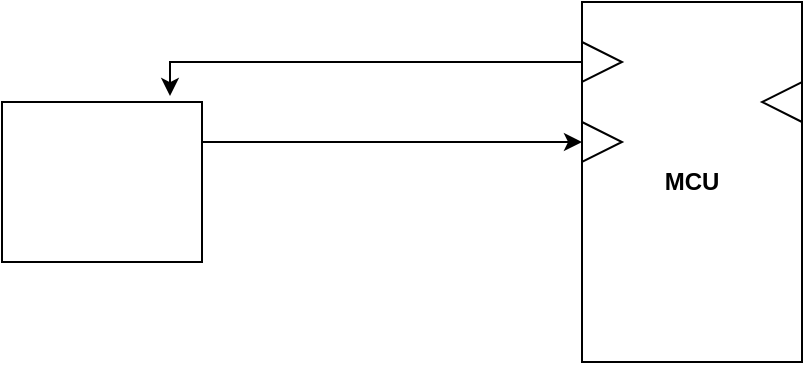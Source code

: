 <mxfile version="20.2.5" type="github">
  <diagram name="ABOV BLE" id="7e0a89b8-554c-2b80-1dc8-d5c74ca68de4">
    <mxGraphModel dx="1112" dy="1502" grid="1" gridSize="10" guides="1" tooltips="1" connect="1" arrows="1" fold="1" page="1" pageScale="1" pageWidth="1100" pageHeight="850" background="none" math="0" shadow="0">
      <root>
        <mxCell id="0" />
        <mxCell id="1" parent="0" />
        <mxCell id="hUwfkyst4RxsE2nEBpa8-10" style="edgeStyle=orthogonalEdgeStyle;rounded=0;orthogonalLoop=1;jettySize=auto;html=1;exitX=1;exitY=0.25;exitDx=0;exitDy=0;entryX=0;entryY=0.5;entryDx=0;entryDy=0;" edge="1" parent="1" source="hUwfkyst4RxsE2nEBpa8-1" target="hUwfkyst4RxsE2nEBpa8-5">
          <mxGeometry relative="1" as="geometry" />
        </mxCell>
        <mxCell id="hUwfkyst4RxsE2nEBpa8-1" value="" style="rounded=0;whiteSpace=wrap;html=1;" vertex="1" parent="1">
          <mxGeometry x="540" y="500" width="100" height="80" as="geometry" />
        </mxCell>
        <mxCell id="hUwfkyst4RxsE2nEBpa8-2" value="MCU" style="rounded=0;whiteSpace=wrap;html=1;fontStyle=1;verticalAlign=middle;" vertex="1" parent="1">
          <mxGeometry x="830" y="450" width="110" height="180" as="geometry" />
        </mxCell>
        <mxCell id="hUwfkyst4RxsE2nEBpa8-9" style="edgeStyle=orthogonalEdgeStyle;rounded=0;orthogonalLoop=1;jettySize=auto;html=1;exitX=0;exitY=0.5;exitDx=0;exitDy=0;entryX=0.84;entryY=-0.037;entryDx=0;entryDy=0;entryPerimeter=0;" edge="1" parent="1" source="hUwfkyst4RxsE2nEBpa8-4" target="hUwfkyst4RxsE2nEBpa8-1">
          <mxGeometry relative="1" as="geometry" />
        </mxCell>
        <mxCell id="hUwfkyst4RxsE2nEBpa8-4" value="" style="triangle;whiteSpace=wrap;html=1;" vertex="1" parent="1">
          <mxGeometry x="830" y="470" width="20" height="20" as="geometry" />
        </mxCell>
        <mxCell id="hUwfkyst4RxsE2nEBpa8-5" value="" style="triangle;whiteSpace=wrap;html=1;" vertex="1" parent="1">
          <mxGeometry x="830" y="510" width="20" height="20" as="geometry" />
        </mxCell>
        <mxCell id="hUwfkyst4RxsE2nEBpa8-7" value="" style="triangle;whiteSpace=wrap;html=1;rotation=-180;" vertex="1" parent="1">
          <mxGeometry x="920" y="490" width="20" height="20" as="geometry" />
        </mxCell>
      </root>
    </mxGraphModel>
  </diagram>
</mxfile>
